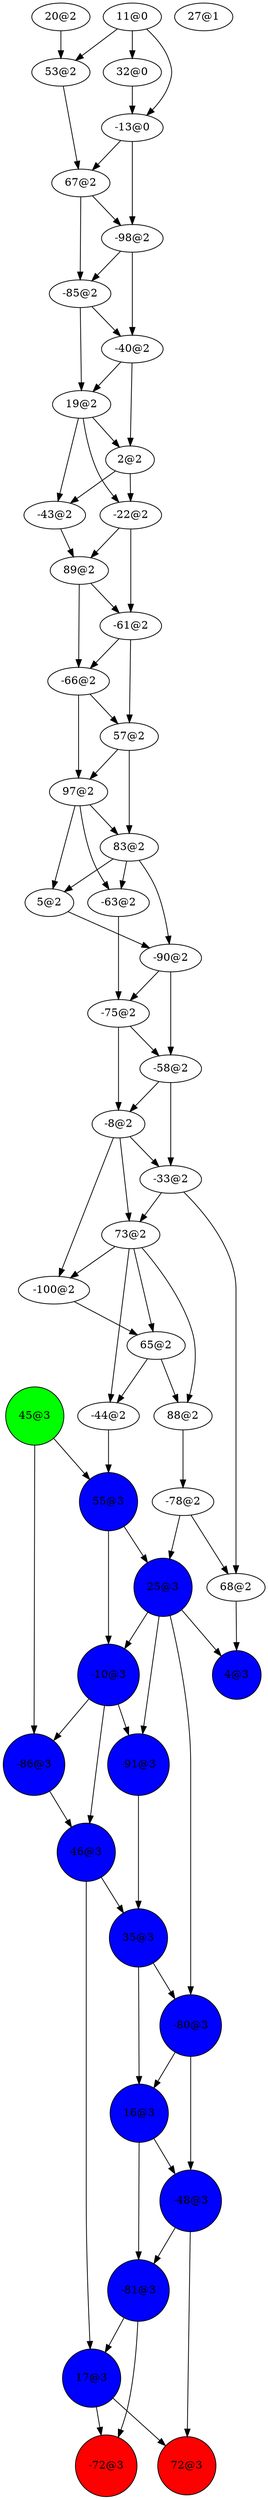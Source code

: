 digraph {
"-72@3";
"-81@3"->"-72@3";
"-81@3"->"17@3";
"-48@3"->"72@3";
"-48@3"->"-81@3";
"16@3"->"-81@3";
"16@3"->"-48@3";
"-80@3"->"-48@3";
"-80@3"->"16@3";
"35@3"->"16@3";
"35@3"->"-80@3";
"46@3"->"17@3";
"46@3"->"35@3";
"72@3";
"-86@3"->"46@3";
"-10@3"->"-86@3";
"-10@3"->"46@3";
"-10@3"->"-91@3";
"4@3";
"25@3"->"-80@3";
"25@3"->"-91@3";
"25@3"->"-10@3";
"25@3"->"4@3";
"55@3"->"-10@3";
"55@3"->"25@3";
"11@0"->"53@2";
"11@0"->"-13@0";
"11@0"->"32@0";
"32@0"->"-13@0";
"-40@2"->"2@2";
"-40@2"->"19@2";
"-13@0"->"-98@2";
"-13@0"->"67@2";
"27@1";
"20@2"->"53@2";
"-66@2"->"97@2";
"-66@2"->"57@2";
"-98@2"->"-40@2";
"-98@2"->"-85@2";
"19@2"->"-43@2";
"19@2"->"-22@2";
"19@2"->"2@2";
"-100@2"->"65@2";
"2@2"->"-43@2";
"2@2"->"-22@2";
"-22@2"->"-61@2";
"-22@2"->"89@2";
"-61@2"->"57@2";
"-61@2"->"-66@2";
"97@2"->"-63@2";
"97@2"->"5@2";
"97@2"->"83@2";
"-43@2"->"89@2";
"68@2"->"4@3";
"-90@2"->"-58@2";
"-90@2"->"-75@2";
"89@2"->"-66@2";
"89@2"->"-61@2";
"57@2"->"83@2";
"57@2"->"97@2";
"5@2"->"-90@2";
"-63@2"->"-75@2";
"83@2"->"-90@2";
"83@2"->"-63@2";
"83@2"->"5@2";
"-75@2"->"-8@2";
"-75@2"->"-58@2";
"-58@2"->"-33@2";
"-58@2"->"-8@2";
"53@2"->"67@2";
"-8@2"->"-100@2";
"-8@2"->"73@2";
"-8@2"->"-33@2";
"-33@2"->"68@2";
"-33@2"->"73@2";
"-85@2"->"19@2";
"-85@2"->"-40@2";
"73@2"->"-44@2";
"73@2"->"88@2";
"73@2"->"65@2";
"73@2"->"-100@2";
"65@2"->"-44@2";
"65@2"->"88@2";
"88@2"->"-78@2";
"-78@2"->"25@3";
"-78@2"->"68@2";
"17@3"->"-72@3";
"17@3"->"72@3";
"-44@2"->"55@3";
"-91@3"->"35@3";
"67@2"->"-85@2";
"67@2"->"-98@2";
"45@3"->"-86@3";
"45@3"->"55@3";
"-72@3"[shape=circle, style=filled, fillcolor=red];
"-81@3"[shape=circle, style=filled, fillcolor=blue];
"-48@3"[shape=circle, style=filled, fillcolor=blue];
"16@3"[shape=circle, style=filled, fillcolor=blue];
"-80@3"[shape=circle, style=filled, fillcolor=blue];
"35@3"[shape=circle, style=filled, fillcolor=blue];
"46@3"[shape=circle, style=filled, fillcolor=blue];
"72@3"[shape=circle, style=filled, fillcolor=red];
"-86@3"[shape=circle, style=filled, fillcolor=blue];
"-10@3"[shape=circle, style=filled, fillcolor=blue];
"4@3"[shape=circle, style=filled, fillcolor=blue];
"25@3"[shape=circle, style=filled, fillcolor=blue];
"55@3"[shape=circle, style=filled, fillcolor=blue];
"17@3"[shape=circle, style=filled, fillcolor=blue];
"-91@3"[shape=circle, style=filled, fillcolor=blue];
"45@3"[shape=circle, style=filled, fillcolor=green];
}